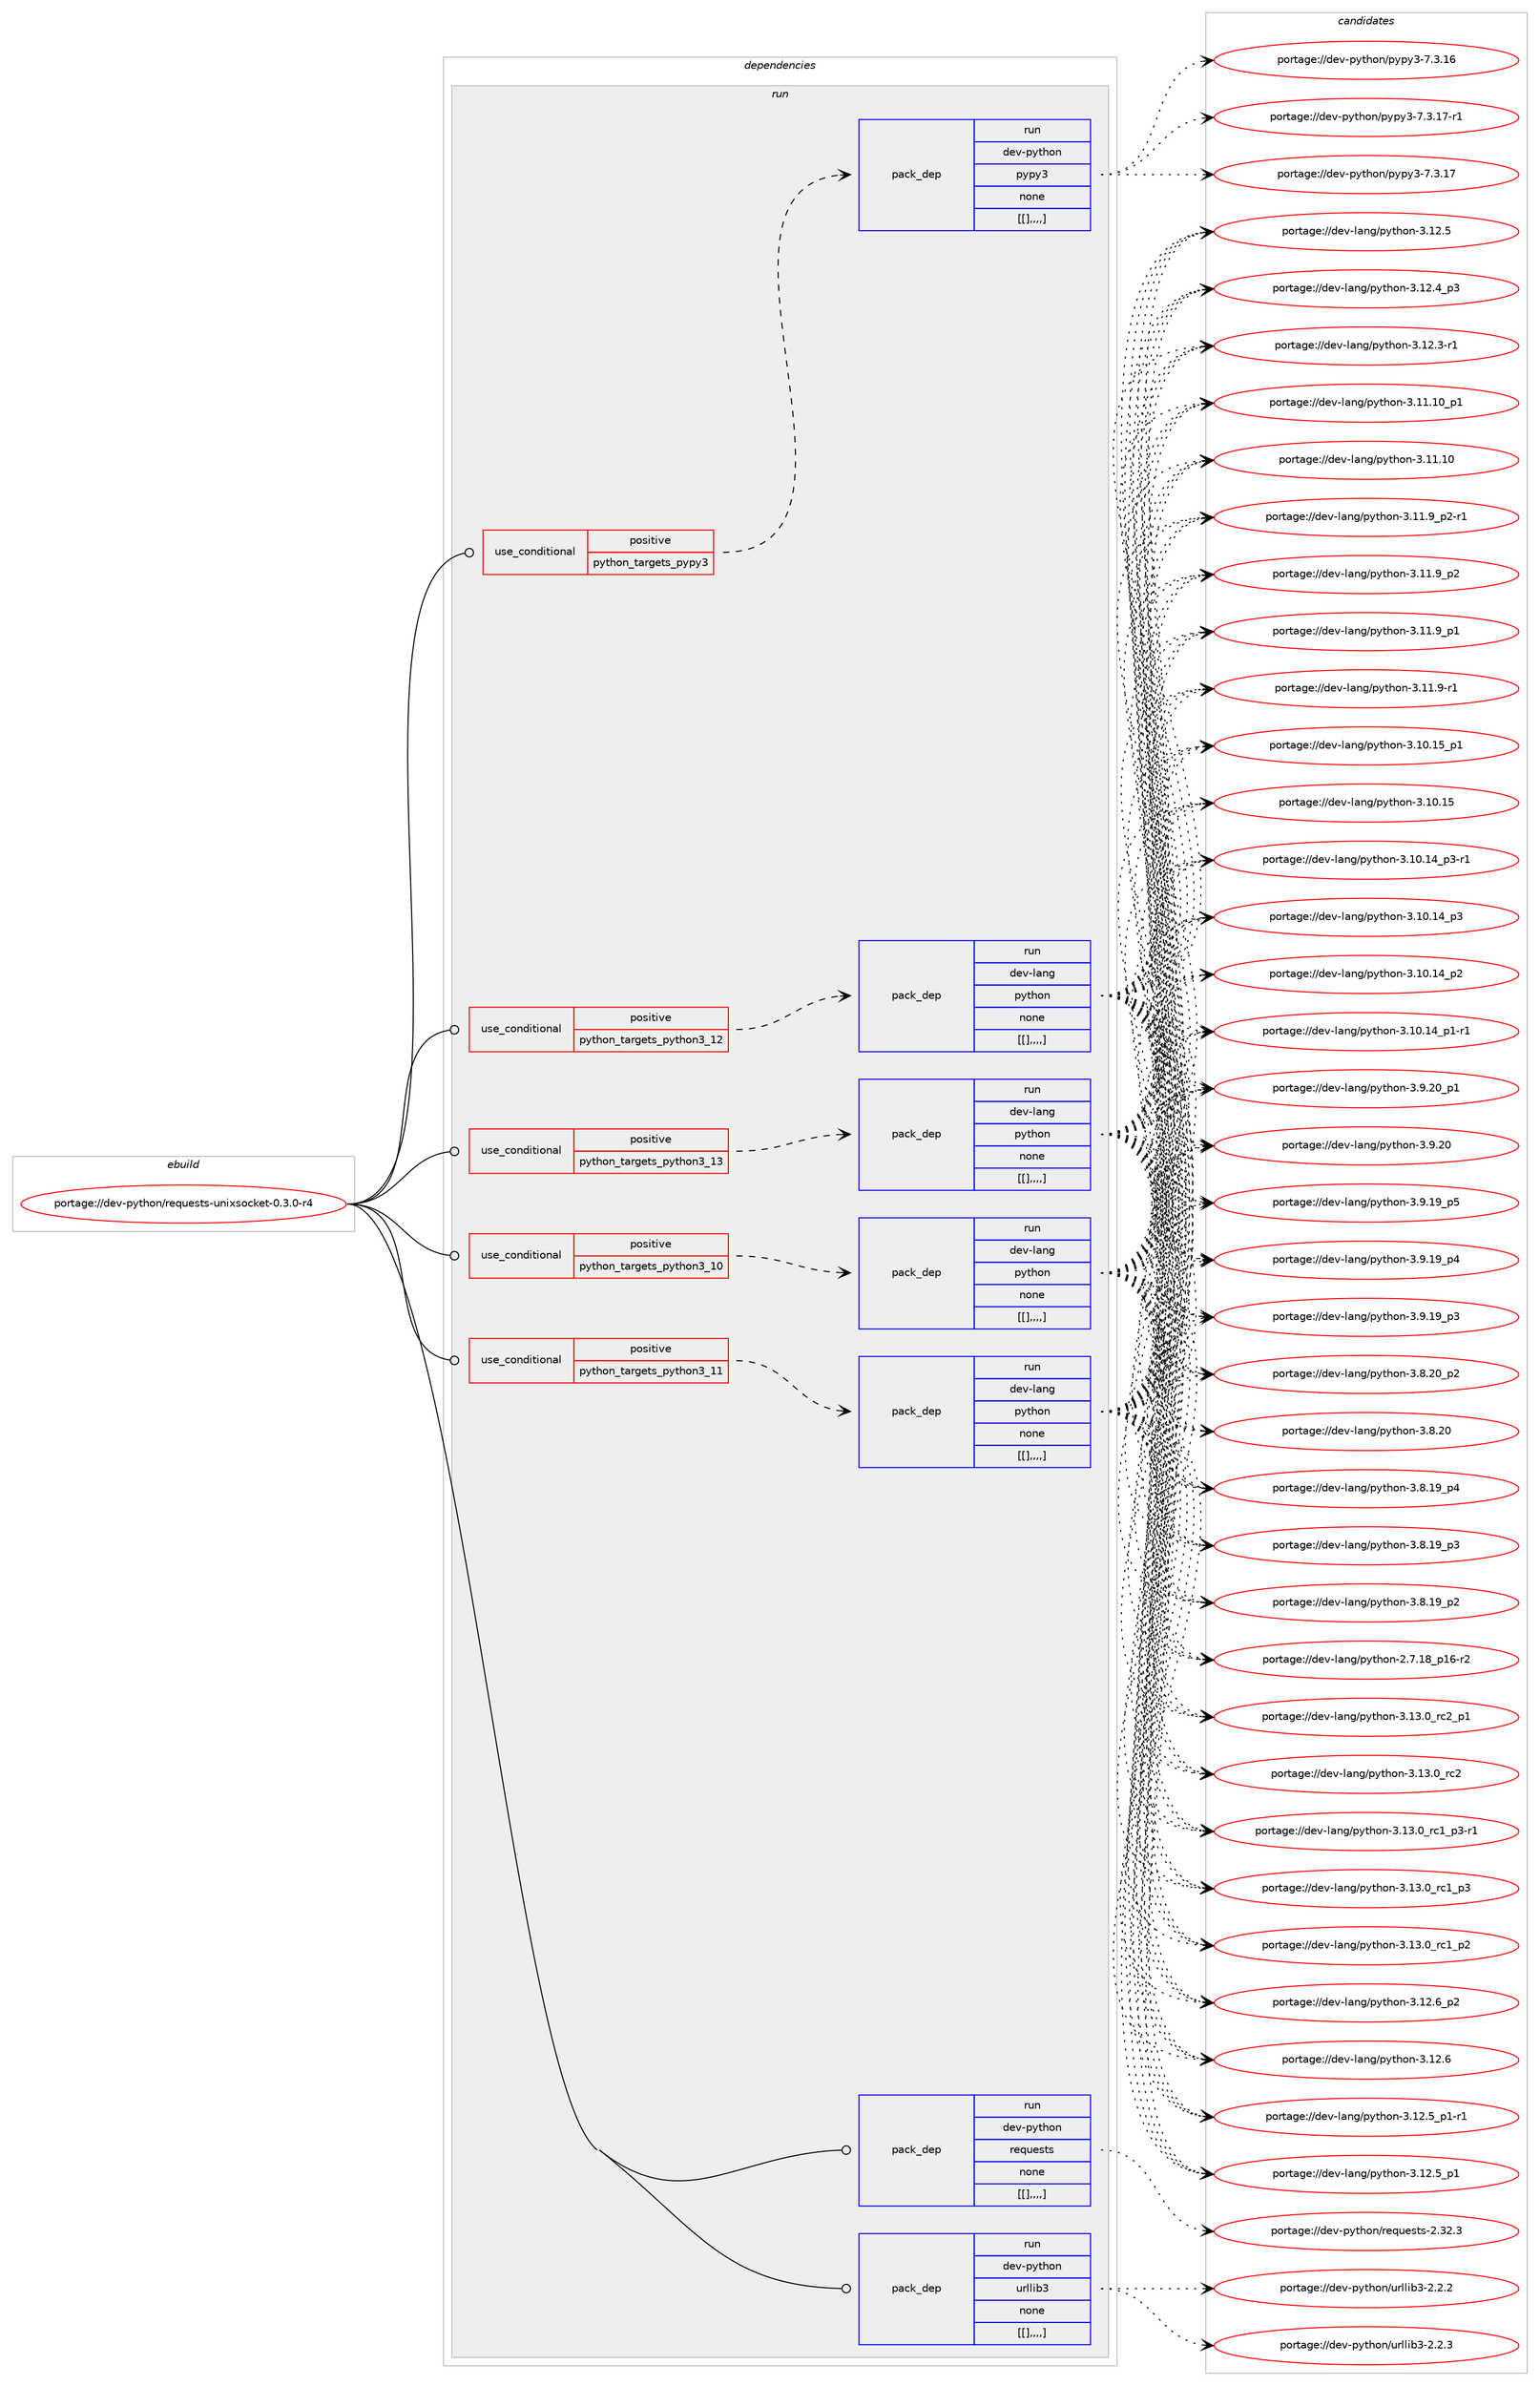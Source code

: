 digraph prolog {

# *************
# Graph options
# *************

newrank=true;
concentrate=true;
compound=true;
graph [rankdir=LR,fontname=Helvetica,fontsize=10,ranksep=1.5];#, ranksep=2.5, nodesep=0.2];
edge  [arrowhead=vee];
node  [fontname=Helvetica,fontsize=10];

# **********
# The ebuild
# **********

subgraph cluster_leftcol {
color=gray;
label=<<i>ebuild</i>>;
id [label="portage://dev-python/requests-unixsocket-0.3.0-r4", color=red, width=4, href="../dev-python/requests-unixsocket-0.3.0-r4.svg"];
}

# ****************
# The dependencies
# ****************

subgraph cluster_midcol {
color=gray;
label=<<i>dependencies</i>>;
subgraph cluster_compile {
fillcolor="#eeeeee";
style=filled;
label=<<i>compile</i>>;
}
subgraph cluster_compileandrun {
fillcolor="#eeeeee";
style=filled;
label=<<i>compile and run</i>>;
}
subgraph cluster_run {
fillcolor="#eeeeee";
style=filled;
label=<<i>run</i>>;
subgraph cond40708 {
dependency165165 [label=<<TABLE BORDER="0" CELLBORDER="1" CELLSPACING="0" CELLPADDING="4"><TR><TD ROWSPAN="3" CELLPADDING="10">use_conditional</TD></TR><TR><TD>positive</TD></TR><TR><TD>python_targets_pypy3</TD></TR></TABLE>>, shape=none, color=red];
subgraph pack123199 {
dependency165166 [label=<<TABLE BORDER="0" CELLBORDER="1" CELLSPACING="0" CELLPADDING="4" WIDTH="220"><TR><TD ROWSPAN="6" CELLPADDING="30">pack_dep</TD></TR><TR><TD WIDTH="110">run</TD></TR><TR><TD>dev-python</TD></TR><TR><TD>pypy3</TD></TR><TR><TD>none</TD></TR><TR><TD>[[],,,,]</TD></TR></TABLE>>, shape=none, color=blue];
}
dependency165165:e -> dependency165166:w [weight=20,style="dashed",arrowhead="vee"];
}
id:e -> dependency165165:w [weight=20,style="solid",arrowhead="odot"];
subgraph cond40709 {
dependency165167 [label=<<TABLE BORDER="0" CELLBORDER="1" CELLSPACING="0" CELLPADDING="4"><TR><TD ROWSPAN="3" CELLPADDING="10">use_conditional</TD></TR><TR><TD>positive</TD></TR><TR><TD>python_targets_python3_10</TD></TR></TABLE>>, shape=none, color=red];
subgraph pack123200 {
dependency165168 [label=<<TABLE BORDER="0" CELLBORDER="1" CELLSPACING="0" CELLPADDING="4" WIDTH="220"><TR><TD ROWSPAN="6" CELLPADDING="30">pack_dep</TD></TR><TR><TD WIDTH="110">run</TD></TR><TR><TD>dev-lang</TD></TR><TR><TD>python</TD></TR><TR><TD>none</TD></TR><TR><TD>[[],,,,]</TD></TR></TABLE>>, shape=none, color=blue];
}
dependency165167:e -> dependency165168:w [weight=20,style="dashed",arrowhead="vee"];
}
id:e -> dependency165167:w [weight=20,style="solid",arrowhead="odot"];
subgraph cond40710 {
dependency165169 [label=<<TABLE BORDER="0" CELLBORDER="1" CELLSPACING="0" CELLPADDING="4"><TR><TD ROWSPAN="3" CELLPADDING="10">use_conditional</TD></TR><TR><TD>positive</TD></TR><TR><TD>python_targets_python3_11</TD></TR></TABLE>>, shape=none, color=red];
subgraph pack123201 {
dependency165170 [label=<<TABLE BORDER="0" CELLBORDER="1" CELLSPACING="0" CELLPADDING="4" WIDTH="220"><TR><TD ROWSPAN="6" CELLPADDING="30">pack_dep</TD></TR><TR><TD WIDTH="110">run</TD></TR><TR><TD>dev-lang</TD></TR><TR><TD>python</TD></TR><TR><TD>none</TD></TR><TR><TD>[[],,,,]</TD></TR></TABLE>>, shape=none, color=blue];
}
dependency165169:e -> dependency165170:w [weight=20,style="dashed",arrowhead="vee"];
}
id:e -> dependency165169:w [weight=20,style="solid",arrowhead="odot"];
subgraph cond40711 {
dependency165171 [label=<<TABLE BORDER="0" CELLBORDER="1" CELLSPACING="0" CELLPADDING="4"><TR><TD ROWSPAN="3" CELLPADDING="10">use_conditional</TD></TR><TR><TD>positive</TD></TR><TR><TD>python_targets_python3_12</TD></TR></TABLE>>, shape=none, color=red];
subgraph pack123202 {
dependency165172 [label=<<TABLE BORDER="0" CELLBORDER="1" CELLSPACING="0" CELLPADDING="4" WIDTH="220"><TR><TD ROWSPAN="6" CELLPADDING="30">pack_dep</TD></TR><TR><TD WIDTH="110">run</TD></TR><TR><TD>dev-lang</TD></TR><TR><TD>python</TD></TR><TR><TD>none</TD></TR><TR><TD>[[],,,,]</TD></TR></TABLE>>, shape=none, color=blue];
}
dependency165171:e -> dependency165172:w [weight=20,style="dashed",arrowhead="vee"];
}
id:e -> dependency165171:w [weight=20,style="solid",arrowhead="odot"];
subgraph cond40712 {
dependency165173 [label=<<TABLE BORDER="0" CELLBORDER="1" CELLSPACING="0" CELLPADDING="4"><TR><TD ROWSPAN="3" CELLPADDING="10">use_conditional</TD></TR><TR><TD>positive</TD></TR><TR><TD>python_targets_python3_13</TD></TR></TABLE>>, shape=none, color=red];
subgraph pack123203 {
dependency165174 [label=<<TABLE BORDER="0" CELLBORDER="1" CELLSPACING="0" CELLPADDING="4" WIDTH="220"><TR><TD ROWSPAN="6" CELLPADDING="30">pack_dep</TD></TR><TR><TD WIDTH="110">run</TD></TR><TR><TD>dev-lang</TD></TR><TR><TD>python</TD></TR><TR><TD>none</TD></TR><TR><TD>[[],,,,]</TD></TR></TABLE>>, shape=none, color=blue];
}
dependency165173:e -> dependency165174:w [weight=20,style="dashed",arrowhead="vee"];
}
id:e -> dependency165173:w [weight=20,style="solid",arrowhead="odot"];
subgraph pack123204 {
dependency165175 [label=<<TABLE BORDER="0" CELLBORDER="1" CELLSPACING="0" CELLPADDING="4" WIDTH="220"><TR><TD ROWSPAN="6" CELLPADDING="30">pack_dep</TD></TR><TR><TD WIDTH="110">run</TD></TR><TR><TD>dev-python</TD></TR><TR><TD>requests</TD></TR><TR><TD>none</TD></TR><TR><TD>[[],,,,]</TD></TR></TABLE>>, shape=none, color=blue];
}
id:e -> dependency165175:w [weight=20,style="solid",arrowhead="odot"];
subgraph pack123205 {
dependency165176 [label=<<TABLE BORDER="0" CELLBORDER="1" CELLSPACING="0" CELLPADDING="4" WIDTH="220"><TR><TD ROWSPAN="6" CELLPADDING="30">pack_dep</TD></TR><TR><TD WIDTH="110">run</TD></TR><TR><TD>dev-python</TD></TR><TR><TD>urllib3</TD></TR><TR><TD>none</TD></TR><TR><TD>[[],,,,]</TD></TR></TABLE>>, shape=none, color=blue];
}
id:e -> dependency165176:w [weight=20,style="solid",arrowhead="odot"];
}
}

# **************
# The candidates
# **************

subgraph cluster_choices {
rank=same;
color=gray;
label=<<i>candidates</i>>;

subgraph choice123199 {
color=black;
nodesep=1;
choice100101118451121211161041111104711212111212151455546514649554511449 [label="portage://dev-python/pypy3-7.3.17-r1", color=red, width=4,href="../dev-python/pypy3-7.3.17-r1.svg"];
choice10010111845112121116104111110471121211121215145554651464955 [label="portage://dev-python/pypy3-7.3.17", color=red, width=4,href="../dev-python/pypy3-7.3.17.svg"];
choice10010111845112121116104111110471121211121215145554651464954 [label="portage://dev-python/pypy3-7.3.16", color=red, width=4,href="../dev-python/pypy3-7.3.16.svg"];
dependency165166:e -> choice100101118451121211161041111104711212111212151455546514649554511449:w [style=dotted,weight="100"];
dependency165166:e -> choice10010111845112121116104111110471121211121215145554651464955:w [style=dotted,weight="100"];
dependency165166:e -> choice10010111845112121116104111110471121211121215145554651464954:w [style=dotted,weight="100"];
}
subgraph choice123200 {
color=black;
nodesep=1;
choice100101118451089711010347112121116104111110455146495146489511499509511249 [label="portage://dev-lang/python-3.13.0_rc2_p1", color=red, width=4,href="../dev-lang/python-3.13.0_rc2_p1.svg"];
choice10010111845108971101034711212111610411111045514649514648951149950 [label="portage://dev-lang/python-3.13.0_rc2", color=red, width=4,href="../dev-lang/python-3.13.0_rc2.svg"];
choice1001011184510897110103471121211161041111104551464951464895114994995112514511449 [label="portage://dev-lang/python-3.13.0_rc1_p3-r1", color=red, width=4,href="../dev-lang/python-3.13.0_rc1_p3-r1.svg"];
choice100101118451089711010347112121116104111110455146495146489511499499511251 [label="portage://dev-lang/python-3.13.0_rc1_p3", color=red, width=4,href="../dev-lang/python-3.13.0_rc1_p3.svg"];
choice100101118451089711010347112121116104111110455146495146489511499499511250 [label="portage://dev-lang/python-3.13.0_rc1_p2", color=red, width=4,href="../dev-lang/python-3.13.0_rc1_p2.svg"];
choice100101118451089711010347112121116104111110455146495046549511250 [label="portage://dev-lang/python-3.12.6_p2", color=red, width=4,href="../dev-lang/python-3.12.6_p2.svg"];
choice10010111845108971101034711212111610411111045514649504654 [label="portage://dev-lang/python-3.12.6", color=red, width=4,href="../dev-lang/python-3.12.6.svg"];
choice1001011184510897110103471121211161041111104551464950465395112494511449 [label="portage://dev-lang/python-3.12.5_p1-r1", color=red, width=4,href="../dev-lang/python-3.12.5_p1-r1.svg"];
choice100101118451089711010347112121116104111110455146495046539511249 [label="portage://dev-lang/python-3.12.5_p1", color=red, width=4,href="../dev-lang/python-3.12.5_p1.svg"];
choice10010111845108971101034711212111610411111045514649504653 [label="portage://dev-lang/python-3.12.5", color=red, width=4,href="../dev-lang/python-3.12.5.svg"];
choice100101118451089711010347112121116104111110455146495046529511251 [label="portage://dev-lang/python-3.12.4_p3", color=red, width=4,href="../dev-lang/python-3.12.4_p3.svg"];
choice100101118451089711010347112121116104111110455146495046514511449 [label="portage://dev-lang/python-3.12.3-r1", color=red, width=4,href="../dev-lang/python-3.12.3-r1.svg"];
choice10010111845108971101034711212111610411111045514649494649489511249 [label="portage://dev-lang/python-3.11.10_p1", color=red, width=4,href="../dev-lang/python-3.11.10_p1.svg"];
choice1001011184510897110103471121211161041111104551464949464948 [label="portage://dev-lang/python-3.11.10", color=red, width=4,href="../dev-lang/python-3.11.10.svg"];
choice1001011184510897110103471121211161041111104551464949465795112504511449 [label="portage://dev-lang/python-3.11.9_p2-r1", color=red, width=4,href="../dev-lang/python-3.11.9_p2-r1.svg"];
choice100101118451089711010347112121116104111110455146494946579511250 [label="portage://dev-lang/python-3.11.9_p2", color=red, width=4,href="../dev-lang/python-3.11.9_p2.svg"];
choice100101118451089711010347112121116104111110455146494946579511249 [label="portage://dev-lang/python-3.11.9_p1", color=red, width=4,href="../dev-lang/python-3.11.9_p1.svg"];
choice100101118451089711010347112121116104111110455146494946574511449 [label="portage://dev-lang/python-3.11.9-r1", color=red, width=4,href="../dev-lang/python-3.11.9-r1.svg"];
choice10010111845108971101034711212111610411111045514649484649539511249 [label="portage://dev-lang/python-3.10.15_p1", color=red, width=4,href="../dev-lang/python-3.10.15_p1.svg"];
choice1001011184510897110103471121211161041111104551464948464953 [label="portage://dev-lang/python-3.10.15", color=red, width=4,href="../dev-lang/python-3.10.15.svg"];
choice100101118451089711010347112121116104111110455146494846495295112514511449 [label="portage://dev-lang/python-3.10.14_p3-r1", color=red, width=4,href="../dev-lang/python-3.10.14_p3-r1.svg"];
choice10010111845108971101034711212111610411111045514649484649529511251 [label="portage://dev-lang/python-3.10.14_p3", color=red, width=4,href="../dev-lang/python-3.10.14_p3.svg"];
choice10010111845108971101034711212111610411111045514649484649529511250 [label="portage://dev-lang/python-3.10.14_p2", color=red, width=4,href="../dev-lang/python-3.10.14_p2.svg"];
choice100101118451089711010347112121116104111110455146494846495295112494511449 [label="portage://dev-lang/python-3.10.14_p1-r1", color=red, width=4,href="../dev-lang/python-3.10.14_p1-r1.svg"];
choice100101118451089711010347112121116104111110455146574650489511249 [label="portage://dev-lang/python-3.9.20_p1", color=red, width=4,href="../dev-lang/python-3.9.20_p1.svg"];
choice10010111845108971101034711212111610411111045514657465048 [label="portage://dev-lang/python-3.9.20", color=red, width=4,href="../dev-lang/python-3.9.20.svg"];
choice100101118451089711010347112121116104111110455146574649579511253 [label="portage://dev-lang/python-3.9.19_p5", color=red, width=4,href="../dev-lang/python-3.9.19_p5.svg"];
choice100101118451089711010347112121116104111110455146574649579511252 [label="portage://dev-lang/python-3.9.19_p4", color=red, width=4,href="../dev-lang/python-3.9.19_p4.svg"];
choice100101118451089711010347112121116104111110455146574649579511251 [label="portage://dev-lang/python-3.9.19_p3", color=red, width=4,href="../dev-lang/python-3.9.19_p3.svg"];
choice100101118451089711010347112121116104111110455146564650489511250 [label="portage://dev-lang/python-3.8.20_p2", color=red, width=4,href="../dev-lang/python-3.8.20_p2.svg"];
choice10010111845108971101034711212111610411111045514656465048 [label="portage://dev-lang/python-3.8.20", color=red, width=4,href="../dev-lang/python-3.8.20.svg"];
choice100101118451089711010347112121116104111110455146564649579511252 [label="portage://dev-lang/python-3.8.19_p4", color=red, width=4,href="../dev-lang/python-3.8.19_p4.svg"];
choice100101118451089711010347112121116104111110455146564649579511251 [label="portage://dev-lang/python-3.8.19_p3", color=red, width=4,href="../dev-lang/python-3.8.19_p3.svg"];
choice100101118451089711010347112121116104111110455146564649579511250 [label="portage://dev-lang/python-3.8.19_p2", color=red, width=4,href="../dev-lang/python-3.8.19_p2.svg"];
choice100101118451089711010347112121116104111110455046554649569511249544511450 [label="portage://dev-lang/python-2.7.18_p16-r2", color=red, width=4,href="../dev-lang/python-2.7.18_p16-r2.svg"];
dependency165168:e -> choice100101118451089711010347112121116104111110455146495146489511499509511249:w [style=dotted,weight="100"];
dependency165168:e -> choice10010111845108971101034711212111610411111045514649514648951149950:w [style=dotted,weight="100"];
dependency165168:e -> choice1001011184510897110103471121211161041111104551464951464895114994995112514511449:w [style=dotted,weight="100"];
dependency165168:e -> choice100101118451089711010347112121116104111110455146495146489511499499511251:w [style=dotted,weight="100"];
dependency165168:e -> choice100101118451089711010347112121116104111110455146495146489511499499511250:w [style=dotted,weight="100"];
dependency165168:e -> choice100101118451089711010347112121116104111110455146495046549511250:w [style=dotted,weight="100"];
dependency165168:e -> choice10010111845108971101034711212111610411111045514649504654:w [style=dotted,weight="100"];
dependency165168:e -> choice1001011184510897110103471121211161041111104551464950465395112494511449:w [style=dotted,weight="100"];
dependency165168:e -> choice100101118451089711010347112121116104111110455146495046539511249:w [style=dotted,weight="100"];
dependency165168:e -> choice10010111845108971101034711212111610411111045514649504653:w [style=dotted,weight="100"];
dependency165168:e -> choice100101118451089711010347112121116104111110455146495046529511251:w [style=dotted,weight="100"];
dependency165168:e -> choice100101118451089711010347112121116104111110455146495046514511449:w [style=dotted,weight="100"];
dependency165168:e -> choice10010111845108971101034711212111610411111045514649494649489511249:w [style=dotted,weight="100"];
dependency165168:e -> choice1001011184510897110103471121211161041111104551464949464948:w [style=dotted,weight="100"];
dependency165168:e -> choice1001011184510897110103471121211161041111104551464949465795112504511449:w [style=dotted,weight="100"];
dependency165168:e -> choice100101118451089711010347112121116104111110455146494946579511250:w [style=dotted,weight="100"];
dependency165168:e -> choice100101118451089711010347112121116104111110455146494946579511249:w [style=dotted,weight="100"];
dependency165168:e -> choice100101118451089711010347112121116104111110455146494946574511449:w [style=dotted,weight="100"];
dependency165168:e -> choice10010111845108971101034711212111610411111045514649484649539511249:w [style=dotted,weight="100"];
dependency165168:e -> choice1001011184510897110103471121211161041111104551464948464953:w [style=dotted,weight="100"];
dependency165168:e -> choice100101118451089711010347112121116104111110455146494846495295112514511449:w [style=dotted,weight="100"];
dependency165168:e -> choice10010111845108971101034711212111610411111045514649484649529511251:w [style=dotted,weight="100"];
dependency165168:e -> choice10010111845108971101034711212111610411111045514649484649529511250:w [style=dotted,weight="100"];
dependency165168:e -> choice100101118451089711010347112121116104111110455146494846495295112494511449:w [style=dotted,weight="100"];
dependency165168:e -> choice100101118451089711010347112121116104111110455146574650489511249:w [style=dotted,weight="100"];
dependency165168:e -> choice10010111845108971101034711212111610411111045514657465048:w [style=dotted,weight="100"];
dependency165168:e -> choice100101118451089711010347112121116104111110455146574649579511253:w [style=dotted,weight="100"];
dependency165168:e -> choice100101118451089711010347112121116104111110455146574649579511252:w [style=dotted,weight="100"];
dependency165168:e -> choice100101118451089711010347112121116104111110455146574649579511251:w [style=dotted,weight="100"];
dependency165168:e -> choice100101118451089711010347112121116104111110455146564650489511250:w [style=dotted,weight="100"];
dependency165168:e -> choice10010111845108971101034711212111610411111045514656465048:w [style=dotted,weight="100"];
dependency165168:e -> choice100101118451089711010347112121116104111110455146564649579511252:w [style=dotted,weight="100"];
dependency165168:e -> choice100101118451089711010347112121116104111110455146564649579511251:w [style=dotted,weight="100"];
dependency165168:e -> choice100101118451089711010347112121116104111110455146564649579511250:w [style=dotted,weight="100"];
dependency165168:e -> choice100101118451089711010347112121116104111110455046554649569511249544511450:w [style=dotted,weight="100"];
}
subgraph choice123201 {
color=black;
nodesep=1;
choice100101118451089711010347112121116104111110455146495146489511499509511249 [label="portage://dev-lang/python-3.13.0_rc2_p1", color=red, width=4,href="../dev-lang/python-3.13.0_rc2_p1.svg"];
choice10010111845108971101034711212111610411111045514649514648951149950 [label="portage://dev-lang/python-3.13.0_rc2", color=red, width=4,href="../dev-lang/python-3.13.0_rc2.svg"];
choice1001011184510897110103471121211161041111104551464951464895114994995112514511449 [label="portage://dev-lang/python-3.13.0_rc1_p3-r1", color=red, width=4,href="../dev-lang/python-3.13.0_rc1_p3-r1.svg"];
choice100101118451089711010347112121116104111110455146495146489511499499511251 [label="portage://dev-lang/python-3.13.0_rc1_p3", color=red, width=4,href="../dev-lang/python-3.13.0_rc1_p3.svg"];
choice100101118451089711010347112121116104111110455146495146489511499499511250 [label="portage://dev-lang/python-3.13.0_rc1_p2", color=red, width=4,href="../dev-lang/python-3.13.0_rc1_p2.svg"];
choice100101118451089711010347112121116104111110455146495046549511250 [label="portage://dev-lang/python-3.12.6_p2", color=red, width=4,href="../dev-lang/python-3.12.6_p2.svg"];
choice10010111845108971101034711212111610411111045514649504654 [label="portage://dev-lang/python-3.12.6", color=red, width=4,href="../dev-lang/python-3.12.6.svg"];
choice1001011184510897110103471121211161041111104551464950465395112494511449 [label="portage://dev-lang/python-3.12.5_p1-r1", color=red, width=4,href="../dev-lang/python-3.12.5_p1-r1.svg"];
choice100101118451089711010347112121116104111110455146495046539511249 [label="portage://dev-lang/python-3.12.5_p1", color=red, width=4,href="../dev-lang/python-3.12.5_p1.svg"];
choice10010111845108971101034711212111610411111045514649504653 [label="portage://dev-lang/python-3.12.5", color=red, width=4,href="../dev-lang/python-3.12.5.svg"];
choice100101118451089711010347112121116104111110455146495046529511251 [label="portage://dev-lang/python-3.12.4_p3", color=red, width=4,href="../dev-lang/python-3.12.4_p3.svg"];
choice100101118451089711010347112121116104111110455146495046514511449 [label="portage://dev-lang/python-3.12.3-r1", color=red, width=4,href="../dev-lang/python-3.12.3-r1.svg"];
choice10010111845108971101034711212111610411111045514649494649489511249 [label="portage://dev-lang/python-3.11.10_p1", color=red, width=4,href="../dev-lang/python-3.11.10_p1.svg"];
choice1001011184510897110103471121211161041111104551464949464948 [label="portage://dev-lang/python-3.11.10", color=red, width=4,href="../dev-lang/python-3.11.10.svg"];
choice1001011184510897110103471121211161041111104551464949465795112504511449 [label="portage://dev-lang/python-3.11.9_p2-r1", color=red, width=4,href="../dev-lang/python-3.11.9_p2-r1.svg"];
choice100101118451089711010347112121116104111110455146494946579511250 [label="portage://dev-lang/python-3.11.9_p2", color=red, width=4,href="../dev-lang/python-3.11.9_p2.svg"];
choice100101118451089711010347112121116104111110455146494946579511249 [label="portage://dev-lang/python-3.11.9_p1", color=red, width=4,href="../dev-lang/python-3.11.9_p1.svg"];
choice100101118451089711010347112121116104111110455146494946574511449 [label="portage://dev-lang/python-3.11.9-r1", color=red, width=4,href="../dev-lang/python-3.11.9-r1.svg"];
choice10010111845108971101034711212111610411111045514649484649539511249 [label="portage://dev-lang/python-3.10.15_p1", color=red, width=4,href="../dev-lang/python-3.10.15_p1.svg"];
choice1001011184510897110103471121211161041111104551464948464953 [label="portage://dev-lang/python-3.10.15", color=red, width=4,href="../dev-lang/python-3.10.15.svg"];
choice100101118451089711010347112121116104111110455146494846495295112514511449 [label="portage://dev-lang/python-3.10.14_p3-r1", color=red, width=4,href="../dev-lang/python-3.10.14_p3-r1.svg"];
choice10010111845108971101034711212111610411111045514649484649529511251 [label="portage://dev-lang/python-3.10.14_p3", color=red, width=4,href="../dev-lang/python-3.10.14_p3.svg"];
choice10010111845108971101034711212111610411111045514649484649529511250 [label="portage://dev-lang/python-3.10.14_p2", color=red, width=4,href="../dev-lang/python-3.10.14_p2.svg"];
choice100101118451089711010347112121116104111110455146494846495295112494511449 [label="portage://dev-lang/python-3.10.14_p1-r1", color=red, width=4,href="../dev-lang/python-3.10.14_p1-r1.svg"];
choice100101118451089711010347112121116104111110455146574650489511249 [label="portage://dev-lang/python-3.9.20_p1", color=red, width=4,href="../dev-lang/python-3.9.20_p1.svg"];
choice10010111845108971101034711212111610411111045514657465048 [label="portage://dev-lang/python-3.9.20", color=red, width=4,href="../dev-lang/python-3.9.20.svg"];
choice100101118451089711010347112121116104111110455146574649579511253 [label="portage://dev-lang/python-3.9.19_p5", color=red, width=4,href="../dev-lang/python-3.9.19_p5.svg"];
choice100101118451089711010347112121116104111110455146574649579511252 [label="portage://dev-lang/python-3.9.19_p4", color=red, width=4,href="../dev-lang/python-3.9.19_p4.svg"];
choice100101118451089711010347112121116104111110455146574649579511251 [label="portage://dev-lang/python-3.9.19_p3", color=red, width=4,href="../dev-lang/python-3.9.19_p3.svg"];
choice100101118451089711010347112121116104111110455146564650489511250 [label="portage://dev-lang/python-3.8.20_p2", color=red, width=4,href="../dev-lang/python-3.8.20_p2.svg"];
choice10010111845108971101034711212111610411111045514656465048 [label="portage://dev-lang/python-3.8.20", color=red, width=4,href="../dev-lang/python-3.8.20.svg"];
choice100101118451089711010347112121116104111110455146564649579511252 [label="portage://dev-lang/python-3.8.19_p4", color=red, width=4,href="../dev-lang/python-3.8.19_p4.svg"];
choice100101118451089711010347112121116104111110455146564649579511251 [label="portage://dev-lang/python-3.8.19_p3", color=red, width=4,href="../dev-lang/python-3.8.19_p3.svg"];
choice100101118451089711010347112121116104111110455146564649579511250 [label="portage://dev-lang/python-3.8.19_p2", color=red, width=4,href="../dev-lang/python-3.8.19_p2.svg"];
choice100101118451089711010347112121116104111110455046554649569511249544511450 [label="portage://dev-lang/python-2.7.18_p16-r2", color=red, width=4,href="../dev-lang/python-2.7.18_p16-r2.svg"];
dependency165170:e -> choice100101118451089711010347112121116104111110455146495146489511499509511249:w [style=dotted,weight="100"];
dependency165170:e -> choice10010111845108971101034711212111610411111045514649514648951149950:w [style=dotted,weight="100"];
dependency165170:e -> choice1001011184510897110103471121211161041111104551464951464895114994995112514511449:w [style=dotted,weight="100"];
dependency165170:e -> choice100101118451089711010347112121116104111110455146495146489511499499511251:w [style=dotted,weight="100"];
dependency165170:e -> choice100101118451089711010347112121116104111110455146495146489511499499511250:w [style=dotted,weight="100"];
dependency165170:e -> choice100101118451089711010347112121116104111110455146495046549511250:w [style=dotted,weight="100"];
dependency165170:e -> choice10010111845108971101034711212111610411111045514649504654:w [style=dotted,weight="100"];
dependency165170:e -> choice1001011184510897110103471121211161041111104551464950465395112494511449:w [style=dotted,weight="100"];
dependency165170:e -> choice100101118451089711010347112121116104111110455146495046539511249:w [style=dotted,weight="100"];
dependency165170:e -> choice10010111845108971101034711212111610411111045514649504653:w [style=dotted,weight="100"];
dependency165170:e -> choice100101118451089711010347112121116104111110455146495046529511251:w [style=dotted,weight="100"];
dependency165170:e -> choice100101118451089711010347112121116104111110455146495046514511449:w [style=dotted,weight="100"];
dependency165170:e -> choice10010111845108971101034711212111610411111045514649494649489511249:w [style=dotted,weight="100"];
dependency165170:e -> choice1001011184510897110103471121211161041111104551464949464948:w [style=dotted,weight="100"];
dependency165170:e -> choice1001011184510897110103471121211161041111104551464949465795112504511449:w [style=dotted,weight="100"];
dependency165170:e -> choice100101118451089711010347112121116104111110455146494946579511250:w [style=dotted,weight="100"];
dependency165170:e -> choice100101118451089711010347112121116104111110455146494946579511249:w [style=dotted,weight="100"];
dependency165170:e -> choice100101118451089711010347112121116104111110455146494946574511449:w [style=dotted,weight="100"];
dependency165170:e -> choice10010111845108971101034711212111610411111045514649484649539511249:w [style=dotted,weight="100"];
dependency165170:e -> choice1001011184510897110103471121211161041111104551464948464953:w [style=dotted,weight="100"];
dependency165170:e -> choice100101118451089711010347112121116104111110455146494846495295112514511449:w [style=dotted,weight="100"];
dependency165170:e -> choice10010111845108971101034711212111610411111045514649484649529511251:w [style=dotted,weight="100"];
dependency165170:e -> choice10010111845108971101034711212111610411111045514649484649529511250:w [style=dotted,weight="100"];
dependency165170:e -> choice100101118451089711010347112121116104111110455146494846495295112494511449:w [style=dotted,weight="100"];
dependency165170:e -> choice100101118451089711010347112121116104111110455146574650489511249:w [style=dotted,weight="100"];
dependency165170:e -> choice10010111845108971101034711212111610411111045514657465048:w [style=dotted,weight="100"];
dependency165170:e -> choice100101118451089711010347112121116104111110455146574649579511253:w [style=dotted,weight="100"];
dependency165170:e -> choice100101118451089711010347112121116104111110455146574649579511252:w [style=dotted,weight="100"];
dependency165170:e -> choice100101118451089711010347112121116104111110455146574649579511251:w [style=dotted,weight="100"];
dependency165170:e -> choice100101118451089711010347112121116104111110455146564650489511250:w [style=dotted,weight="100"];
dependency165170:e -> choice10010111845108971101034711212111610411111045514656465048:w [style=dotted,weight="100"];
dependency165170:e -> choice100101118451089711010347112121116104111110455146564649579511252:w [style=dotted,weight="100"];
dependency165170:e -> choice100101118451089711010347112121116104111110455146564649579511251:w [style=dotted,weight="100"];
dependency165170:e -> choice100101118451089711010347112121116104111110455146564649579511250:w [style=dotted,weight="100"];
dependency165170:e -> choice100101118451089711010347112121116104111110455046554649569511249544511450:w [style=dotted,weight="100"];
}
subgraph choice123202 {
color=black;
nodesep=1;
choice100101118451089711010347112121116104111110455146495146489511499509511249 [label="portage://dev-lang/python-3.13.0_rc2_p1", color=red, width=4,href="../dev-lang/python-3.13.0_rc2_p1.svg"];
choice10010111845108971101034711212111610411111045514649514648951149950 [label="portage://dev-lang/python-3.13.0_rc2", color=red, width=4,href="../dev-lang/python-3.13.0_rc2.svg"];
choice1001011184510897110103471121211161041111104551464951464895114994995112514511449 [label="portage://dev-lang/python-3.13.0_rc1_p3-r1", color=red, width=4,href="../dev-lang/python-3.13.0_rc1_p3-r1.svg"];
choice100101118451089711010347112121116104111110455146495146489511499499511251 [label="portage://dev-lang/python-3.13.0_rc1_p3", color=red, width=4,href="../dev-lang/python-3.13.0_rc1_p3.svg"];
choice100101118451089711010347112121116104111110455146495146489511499499511250 [label="portage://dev-lang/python-3.13.0_rc1_p2", color=red, width=4,href="../dev-lang/python-3.13.0_rc1_p2.svg"];
choice100101118451089711010347112121116104111110455146495046549511250 [label="portage://dev-lang/python-3.12.6_p2", color=red, width=4,href="../dev-lang/python-3.12.6_p2.svg"];
choice10010111845108971101034711212111610411111045514649504654 [label="portage://dev-lang/python-3.12.6", color=red, width=4,href="../dev-lang/python-3.12.6.svg"];
choice1001011184510897110103471121211161041111104551464950465395112494511449 [label="portage://dev-lang/python-3.12.5_p1-r1", color=red, width=4,href="../dev-lang/python-3.12.5_p1-r1.svg"];
choice100101118451089711010347112121116104111110455146495046539511249 [label="portage://dev-lang/python-3.12.5_p1", color=red, width=4,href="../dev-lang/python-3.12.5_p1.svg"];
choice10010111845108971101034711212111610411111045514649504653 [label="portage://dev-lang/python-3.12.5", color=red, width=4,href="../dev-lang/python-3.12.5.svg"];
choice100101118451089711010347112121116104111110455146495046529511251 [label="portage://dev-lang/python-3.12.4_p3", color=red, width=4,href="../dev-lang/python-3.12.4_p3.svg"];
choice100101118451089711010347112121116104111110455146495046514511449 [label="portage://dev-lang/python-3.12.3-r1", color=red, width=4,href="../dev-lang/python-3.12.3-r1.svg"];
choice10010111845108971101034711212111610411111045514649494649489511249 [label="portage://dev-lang/python-3.11.10_p1", color=red, width=4,href="../dev-lang/python-3.11.10_p1.svg"];
choice1001011184510897110103471121211161041111104551464949464948 [label="portage://dev-lang/python-3.11.10", color=red, width=4,href="../dev-lang/python-3.11.10.svg"];
choice1001011184510897110103471121211161041111104551464949465795112504511449 [label="portage://dev-lang/python-3.11.9_p2-r1", color=red, width=4,href="../dev-lang/python-3.11.9_p2-r1.svg"];
choice100101118451089711010347112121116104111110455146494946579511250 [label="portage://dev-lang/python-3.11.9_p2", color=red, width=4,href="../dev-lang/python-3.11.9_p2.svg"];
choice100101118451089711010347112121116104111110455146494946579511249 [label="portage://dev-lang/python-3.11.9_p1", color=red, width=4,href="../dev-lang/python-3.11.9_p1.svg"];
choice100101118451089711010347112121116104111110455146494946574511449 [label="portage://dev-lang/python-3.11.9-r1", color=red, width=4,href="../dev-lang/python-3.11.9-r1.svg"];
choice10010111845108971101034711212111610411111045514649484649539511249 [label="portage://dev-lang/python-3.10.15_p1", color=red, width=4,href="../dev-lang/python-3.10.15_p1.svg"];
choice1001011184510897110103471121211161041111104551464948464953 [label="portage://dev-lang/python-3.10.15", color=red, width=4,href="../dev-lang/python-3.10.15.svg"];
choice100101118451089711010347112121116104111110455146494846495295112514511449 [label="portage://dev-lang/python-3.10.14_p3-r1", color=red, width=4,href="../dev-lang/python-3.10.14_p3-r1.svg"];
choice10010111845108971101034711212111610411111045514649484649529511251 [label="portage://dev-lang/python-3.10.14_p3", color=red, width=4,href="../dev-lang/python-3.10.14_p3.svg"];
choice10010111845108971101034711212111610411111045514649484649529511250 [label="portage://dev-lang/python-3.10.14_p2", color=red, width=4,href="../dev-lang/python-3.10.14_p2.svg"];
choice100101118451089711010347112121116104111110455146494846495295112494511449 [label="portage://dev-lang/python-3.10.14_p1-r1", color=red, width=4,href="../dev-lang/python-3.10.14_p1-r1.svg"];
choice100101118451089711010347112121116104111110455146574650489511249 [label="portage://dev-lang/python-3.9.20_p1", color=red, width=4,href="../dev-lang/python-3.9.20_p1.svg"];
choice10010111845108971101034711212111610411111045514657465048 [label="portage://dev-lang/python-3.9.20", color=red, width=4,href="../dev-lang/python-3.9.20.svg"];
choice100101118451089711010347112121116104111110455146574649579511253 [label="portage://dev-lang/python-3.9.19_p5", color=red, width=4,href="../dev-lang/python-3.9.19_p5.svg"];
choice100101118451089711010347112121116104111110455146574649579511252 [label="portage://dev-lang/python-3.9.19_p4", color=red, width=4,href="../dev-lang/python-3.9.19_p4.svg"];
choice100101118451089711010347112121116104111110455146574649579511251 [label="portage://dev-lang/python-3.9.19_p3", color=red, width=4,href="../dev-lang/python-3.9.19_p3.svg"];
choice100101118451089711010347112121116104111110455146564650489511250 [label="portage://dev-lang/python-3.8.20_p2", color=red, width=4,href="../dev-lang/python-3.8.20_p2.svg"];
choice10010111845108971101034711212111610411111045514656465048 [label="portage://dev-lang/python-3.8.20", color=red, width=4,href="../dev-lang/python-3.8.20.svg"];
choice100101118451089711010347112121116104111110455146564649579511252 [label="portage://dev-lang/python-3.8.19_p4", color=red, width=4,href="../dev-lang/python-3.8.19_p4.svg"];
choice100101118451089711010347112121116104111110455146564649579511251 [label="portage://dev-lang/python-3.8.19_p3", color=red, width=4,href="../dev-lang/python-3.8.19_p3.svg"];
choice100101118451089711010347112121116104111110455146564649579511250 [label="portage://dev-lang/python-3.8.19_p2", color=red, width=4,href="../dev-lang/python-3.8.19_p2.svg"];
choice100101118451089711010347112121116104111110455046554649569511249544511450 [label="portage://dev-lang/python-2.7.18_p16-r2", color=red, width=4,href="../dev-lang/python-2.7.18_p16-r2.svg"];
dependency165172:e -> choice100101118451089711010347112121116104111110455146495146489511499509511249:w [style=dotted,weight="100"];
dependency165172:e -> choice10010111845108971101034711212111610411111045514649514648951149950:w [style=dotted,weight="100"];
dependency165172:e -> choice1001011184510897110103471121211161041111104551464951464895114994995112514511449:w [style=dotted,weight="100"];
dependency165172:e -> choice100101118451089711010347112121116104111110455146495146489511499499511251:w [style=dotted,weight="100"];
dependency165172:e -> choice100101118451089711010347112121116104111110455146495146489511499499511250:w [style=dotted,weight="100"];
dependency165172:e -> choice100101118451089711010347112121116104111110455146495046549511250:w [style=dotted,weight="100"];
dependency165172:e -> choice10010111845108971101034711212111610411111045514649504654:w [style=dotted,weight="100"];
dependency165172:e -> choice1001011184510897110103471121211161041111104551464950465395112494511449:w [style=dotted,weight="100"];
dependency165172:e -> choice100101118451089711010347112121116104111110455146495046539511249:w [style=dotted,weight="100"];
dependency165172:e -> choice10010111845108971101034711212111610411111045514649504653:w [style=dotted,weight="100"];
dependency165172:e -> choice100101118451089711010347112121116104111110455146495046529511251:w [style=dotted,weight="100"];
dependency165172:e -> choice100101118451089711010347112121116104111110455146495046514511449:w [style=dotted,weight="100"];
dependency165172:e -> choice10010111845108971101034711212111610411111045514649494649489511249:w [style=dotted,weight="100"];
dependency165172:e -> choice1001011184510897110103471121211161041111104551464949464948:w [style=dotted,weight="100"];
dependency165172:e -> choice1001011184510897110103471121211161041111104551464949465795112504511449:w [style=dotted,weight="100"];
dependency165172:e -> choice100101118451089711010347112121116104111110455146494946579511250:w [style=dotted,weight="100"];
dependency165172:e -> choice100101118451089711010347112121116104111110455146494946579511249:w [style=dotted,weight="100"];
dependency165172:e -> choice100101118451089711010347112121116104111110455146494946574511449:w [style=dotted,weight="100"];
dependency165172:e -> choice10010111845108971101034711212111610411111045514649484649539511249:w [style=dotted,weight="100"];
dependency165172:e -> choice1001011184510897110103471121211161041111104551464948464953:w [style=dotted,weight="100"];
dependency165172:e -> choice100101118451089711010347112121116104111110455146494846495295112514511449:w [style=dotted,weight="100"];
dependency165172:e -> choice10010111845108971101034711212111610411111045514649484649529511251:w [style=dotted,weight="100"];
dependency165172:e -> choice10010111845108971101034711212111610411111045514649484649529511250:w [style=dotted,weight="100"];
dependency165172:e -> choice100101118451089711010347112121116104111110455146494846495295112494511449:w [style=dotted,weight="100"];
dependency165172:e -> choice100101118451089711010347112121116104111110455146574650489511249:w [style=dotted,weight="100"];
dependency165172:e -> choice10010111845108971101034711212111610411111045514657465048:w [style=dotted,weight="100"];
dependency165172:e -> choice100101118451089711010347112121116104111110455146574649579511253:w [style=dotted,weight="100"];
dependency165172:e -> choice100101118451089711010347112121116104111110455146574649579511252:w [style=dotted,weight="100"];
dependency165172:e -> choice100101118451089711010347112121116104111110455146574649579511251:w [style=dotted,weight="100"];
dependency165172:e -> choice100101118451089711010347112121116104111110455146564650489511250:w [style=dotted,weight="100"];
dependency165172:e -> choice10010111845108971101034711212111610411111045514656465048:w [style=dotted,weight="100"];
dependency165172:e -> choice100101118451089711010347112121116104111110455146564649579511252:w [style=dotted,weight="100"];
dependency165172:e -> choice100101118451089711010347112121116104111110455146564649579511251:w [style=dotted,weight="100"];
dependency165172:e -> choice100101118451089711010347112121116104111110455146564649579511250:w [style=dotted,weight="100"];
dependency165172:e -> choice100101118451089711010347112121116104111110455046554649569511249544511450:w [style=dotted,weight="100"];
}
subgraph choice123203 {
color=black;
nodesep=1;
choice100101118451089711010347112121116104111110455146495146489511499509511249 [label="portage://dev-lang/python-3.13.0_rc2_p1", color=red, width=4,href="../dev-lang/python-3.13.0_rc2_p1.svg"];
choice10010111845108971101034711212111610411111045514649514648951149950 [label="portage://dev-lang/python-3.13.0_rc2", color=red, width=4,href="../dev-lang/python-3.13.0_rc2.svg"];
choice1001011184510897110103471121211161041111104551464951464895114994995112514511449 [label="portage://dev-lang/python-3.13.0_rc1_p3-r1", color=red, width=4,href="../dev-lang/python-3.13.0_rc1_p3-r1.svg"];
choice100101118451089711010347112121116104111110455146495146489511499499511251 [label="portage://dev-lang/python-3.13.0_rc1_p3", color=red, width=4,href="../dev-lang/python-3.13.0_rc1_p3.svg"];
choice100101118451089711010347112121116104111110455146495146489511499499511250 [label="portage://dev-lang/python-3.13.0_rc1_p2", color=red, width=4,href="../dev-lang/python-3.13.0_rc1_p2.svg"];
choice100101118451089711010347112121116104111110455146495046549511250 [label="portage://dev-lang/python-3.12.6_p2", color=red, width=4,href="../dev-lang/python-3.12.6_p2.svg"];
choice10010111845108971101034711212111610411111045514649504654 [label="portage://dev-lang/python-3.12.6", color=red, width=4,href="../dev-lang/python-3.12.6.svg"];
choice1001011184510897110103471121211161041111104551464950465395112494511449 [label="portage://dev-lang/python-3.12.5_p1-r1", color=red, width=4,href="../dev-lang/python-3.12.5_p1-r1.svg"];
choice100101118451089711010347112121116104111110455146495046539511249 [label="portage://dev-lang/python-3.12.5_p1", color=red, width=4,href="../dev-lang/python-3.12.5_p1.svg"];
choice10010111845108971101034711212111610411111045514649504653 [label="portage://dev-lang/python-3.12.5", color=red, width=4,href="../dev-lang/python-3.12.5.svg"];
choice100101118451089711010347112121116104111110455146495046529511251 [label="portage://dev-lang/python-3.12.4_p3", color=red, width=4,href="../dev-lang/python-3.12.4_p3.svg"];
choice100101118451089711010347112121116104111110455146495046514511449 [label="portage://dev-lang/python-3.12.3-r1", color=red, width=4,href="../dev-lang/python-3.12.3-r1.svg"];
choice10010111845108971101034711212111610411111045514649494649489511249 [label="portage://dev-lang/python-3.11.10_p1", color=red, width=4,href="../dev-lang/python-3.11.10_p1.svg"];
choice1001011184510897110103471121211161041111104551464949464948 [label="portage://dev-lang/python-3.11.10", color=red, width=4,href="../dev-lang/python-3.11.10.svg"];
choice1001011184510897110103471121211161041111104551464949465795112504511449 [label="portage://dev-lang/python-3.11.9_p2-r1", color=red, width=4,href="../dev-lang/python-3.11.9_p2-r1.svg"];
choice100101118451089711010347112121116104111110455146494946579511250 [label="portage://dev-lang/python-3.11.9_p2", color=red, width=4,href="../dev-lang/python-3.11.9_p2.svg"];
choice100101118451089711010347112121116104111110455146494946579511249 [label="portage://dev-lang/python-3.11.9_p1", color=red, width=4,href="../dev-lang/python-3.11.9_p1.svg"];
choice100101118451089711010347112121116104111110455146494946574511449 [label="portage://dev-lang/python-3.11.9-r1", color=red, width=4,href="../dev-lang/python-3.11.9-r1.svg"];
choice10010111845108971101034711212111610411111045514649484649539511249 [label="portage://dev-lang/python-3.10.15_p1", color=red, width=4,href="../dev-lang/python-3.10.15_p1.svg"];
choice1001011184510897110103471121211161041111104551464948464953 [label="portage://dev-lang/python-3.10.15", color=red, width=4,href="../dev-lang/python-3.10.15.svg"];
choice100101118451089711010347112121116104111110455146494846495295112514511449 [label="portage://dev-lang/python-3.10.14_p3-r1", color=red, width=4,href="../dev-lang/python-3.10.14_p3-r1.svg"];
choice10010111845108971101034711212111610411111045514649484649529511251 [label="portage://dev-lang/python-3.10.14_p3", color=red, width=4,href="../dev-lang/python-3.10.14_p3.svg"];
choice10010111845108971101034711212111610411111045514649484649529511250 [label="portage://dev-lang/python-3.10.14_p2", color=red, width=4,href="../dev-lang/python-3.10.14_p2.svg"];
choice100101118451089711010347112121116104111110455146494846495295112494511449 [label="portage://dev-lang/python-3.10.14_p1-r1", color=red, width=4,href="../dev-lang/python-3.10.14_p1-r1.svg"];
choice100101118451089711010347112121116104111110455146574650489511249 [label="portage://dev-lang/python-3.9.20_p1", color=red, width=4,href="../dev-lang/python-3.9.20_p1.svg"];
choice10010111845108971101034711212111610411111045514657465048 [label="portage://dev-lang/python-3.9.20", color=red, width=4,href="../dev-lang/python-3.9.20.svg"];
choice100101118451089711010347112121116104111110455146574649579511253 [label="portage://dev-lang/python-3.9.19_p5", color=red, width=4,href="../dev-lang/python-3.9.19_p5.svg"];
choice100101118451089711010347112121116104111110455146574649579511252 [label="portage://dev-lang/python-3.9.19_p4", color=red, width=4,href="../dev-lang/python-3.9.19_p4.svg"];
choice100101118451089711010347112121116104111110455146574649579511251 [label="portage://dev-lang/python-3.9.19_p3", color=red, width=4,href="../dev-lang/python-3.9.19_p3.svg"];
choice100101118451089711010347112121116104111110455146564650489511250 [label="portage://dev-lang/python-3.8.20_p2", color=red, width=4,href="../dev-lang/python-3.8.20_p2.svg"];
choice10010111845108971101034711212111610411111045514656465048 [label="portage://dev-lang/python-3.8.20", color=red, width=4,href="../dev-lang/python-3.8.20.svg"];
choice100101118451089711010347112121116104111110455146564649579511252 [label="portage://dev-lang/python-3.8.19_p4", color=red, width=4,href="../dev-lang/python-3.8.19_p4.svg"];
choice100101118451089711010347112121116104111110455146564649579511251 [label="portage://dev-lang/python-3.8.19_p3", color=red, width=4,href="../dev-lang/python-3.8.19_p3.svg"];
choice100101118451089711010347112121116104111110455146564649579511250 [label="portage://dev-lang/python-3.8.19_p2", color=red, width=4,href="../dev-lang/python-3.8.19_p2.svg"];
choice100101118451089711010347112121116104111110455046554649569511249544511450 [label="portage://dev-lang/python-2.7.18_p16-r2", color=red, width=4,href="../dev-lang/python-2.7.18_p16-r2.svg"];
dependency165174:e -> choice100101118451089711010347112121116104111110455146495146489511499509511249:w [style=dotted,weight="100"];
dependency165174:e -> choice10010111845108971101034711212111610411111045514649514648951149950:w [style=dotted,weight="100"];
dependency165174:e -> choice1001011184510897110103471121211161041111104551464951464895114994995112514511449:w [style=dotted,weight="100"];
dependency165174:e -> choice100101118451089711010347112121116104111110455146495146489511499499511251:w [style=dotted,weight="100"];
dependency165174:e -> choice100101118451089711010347112121116104111110455146495146489511499499511250:w [style=dotted,weight="100"];
dependency165174:e -> choice100101118451089711010347112121116104111110455146495046549511250:w [style=dotted,weight="100"];
dependency165174:e -> choice10010111845108971101034711212111610411111045514649504654:w [style=dotted,weight="100"];
dependency165174:e -> choice1001011184510897110103471121211161041111104551464950465395112494511449:w [style=dotted,weight="100"];
dependency165174:e -> choice100101118451089711010347112121116104111110455146495046539511249:w [style=dotted,weight="100"];
dependency165174:e -> choice10010111845108971101034711212111610411111045514649504653:w [style=dotted,weight="100"];
dependency165174:e -> choice100101118451089711010347112121116104111110455146495046529511251:w [style=dotted,weight="100"];
dependency165174:e -> choice100101118451089711010347112121116104111110455146495046514511449:w [style=dotted,weight="100"];
dependency165174:e -> choice10010111845108971101034711212111610411111045514649494649489511249:w [style=dotted,weight="100"];
dependency165174:e -> choice1001011184510897110103471121211161041111104551464949464948:w [style=dotted,weight="100"];
dependency165174:e -> choice1001011184510897110103471121211161041111104551464949465795112504511449:w [style=dotted,weight="100"];
dependency165174:e -> choice100101118451089711010347112121116104111110455146494946579511250:w [style=dotted,weight="100"];
dependency165174:e -> choice100101118451089711010347112121116104111110455146494946579511249:w [style=dotted,weight="100"];
dependency165174:e -> choice100101118451089711010347112121116104111110455146494946574511449:w [style=dotted,weight="100"];
dependency165174:e -> choice10010111845108971101034711212111610411111045514649484649539511249:w [style=dotted,weight="100"];
dependency165174:e -> choice1001011184510897110103471121211161041111104551464948464953:w [style=dotted,weight="100"];
dependency165174:e -> choice100101118451089711010347112121116104111110455146494846495295112514511449:w [style=dotted,weight="100"];
dependency165174:e -> choice10010111845108971101034711212111610411111045514649484649529511251:w [style=dotted,weight="100"];
dependency165174:e -> choice10010111845108971101034711212111610411111045514649484649529511250:w [style=dotted,weight="100"];
dependency165174:e -> choice100101118451089711010347112121116104111110455146494846495295112494511449:w [style=dotted,weight="100"];
dependency165174:e -> choice100101118451089711010347112121116104111110455146574650489511249:w [style=dotted,weight="100"];
dependency165174:e -> choice10010111845108971101034711212111610411111045514657465048:w [style=dotted,weight="100"];
dependency165174:e -> choice100101118451089711010347112121116104111110455146574649579511253:w [style=dotted,weight="100"];
dependency165174:e -> choice100101118451089711010347112121116104111110455146574649579511252:w [style=dotted,weight="100"];
dependency165174:e -> choice100101118451089711010347112121116104111110455146574649579511251:w [style=dotted,weight="100"];
dependency165174:e -> choice100101118451089711010347112121116104111110455146564650489511250:w [style=dotted,weight="100"];
dependency165174:e -> choice10010111845108971101034711212111610411111045514656465048:w [style=dotted,weight="100"];
dependency165174:e -> choice100101118451089711010347112121116104111110455146564649579511252:w [style=dotted,weight="100"];
dependency165174:e -> choice100101118451089711010347112121116104111110455146564649579511251:w [style=dotted,weight="100"];
dependency165174:e -> choice100101118451089711010347112121116104111110455146564649579511250:w [style=dotted,weight="100"];
dependency165174:e -> choice100101118451089711010347112121116104111110455046554649569511249544511450:w [style=dotted,weight="100"];
}
subgraph choice123204 {
color=black;
nodesep=1;
choice100101118451121211161041111104711410111311710111511611545504651504651 [label="portage://dev-python/requests-2.32.3", color=red, width=4,href="../dev-python/requests-2.32.3.svg"];
dependency165175:e -> choice100101118451121211161041111104711410111311710111511611545504651504651:w [style=dotted,weight="100"];
}
subgraph choice123205 {
color=black;
nodesep=1;
choice10010111845112121116104111110471171141081081059851455046504651 [label="portage://dev-python/urllib3-2.2.3", color=red, width=4,href="../dev-python/urllib3-2.2.3.svg"];
choice10010111845112121116104111110471171141081081059851455046504650 [label="portage://dev-python/urllib3-2.2.2", color=red, width=4,href="../dev-python/urllib3-2.2.2.svg"];
dependency165176:e -> choice10010111845112121116104111110471171141081081059851455046504651:w [style=dotted,weight="100"];
dependency165176:e -> choice10010111845112121116104111110471171141081081059851455046504650:w [style=dotted,weight="100"];
}
}

}
